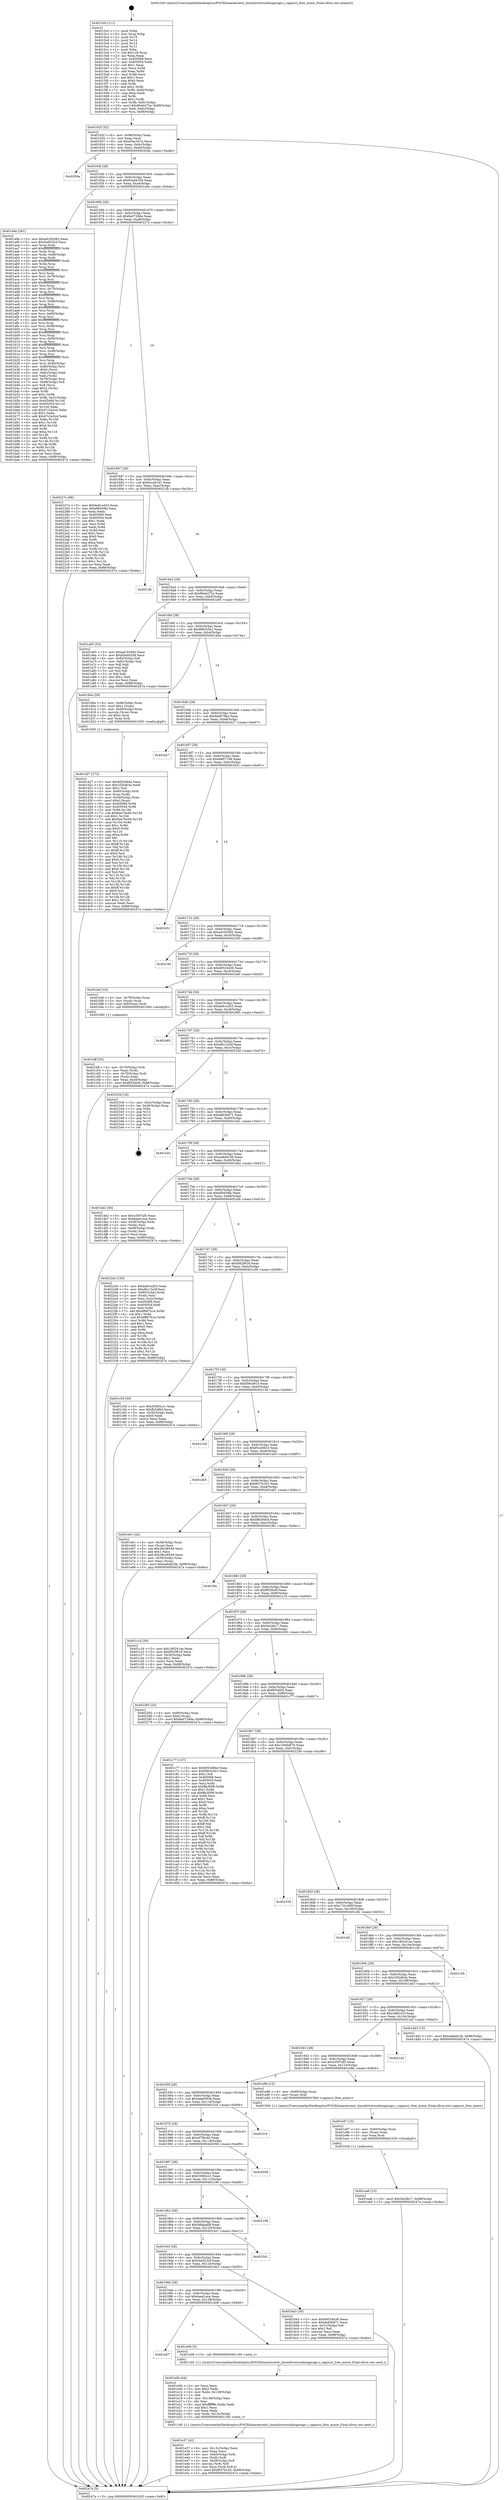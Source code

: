 digraph "0x4015c0" {
  label = "0x4015c0 (/mnt/c/Users/mathe/Desktop/tcc/POCII/binaries/extr_linuxdriversisdncapicapi.c_capincci_free_minor_Final-ollvm.out::main(0))"
  labelloc = "t"
  node[shape=record]

  Entry [label="",width=0.3,height=0.3,shape=circle,fillcolor=black,style=filled]
  "0x40162f" [label="{
     0x40162f [32]\l
     | [instrs]\l
     &nbsp;&nbsp;0x40162f \<+6\>: mov -0x88(%rbp),%eax\l
     &nbsp;&nbsp;0x401635 \<+2\>: mov %eax,%ecx\l
     &nbsp;&nbsp;0x401637 \<+6\>: sub $0x83ac547a,%ecx\l
     &nbsp;&nbsp;0x40163d \<+6\>: mov %eax,-0x9c(%rbp)\l
     &nbsp;&nbsp;0x401643 \<+6\>: mov %ecx,-0xa0(%rbp)\l
     &nbsp;&nbsp;0x401649 \<+6\>: je 000000000040204a \<main+0xa8a\>\l
  }"]
  "0x40204a" [label="{
     0x40204a\l
  }", style=dashed]
  "0x40164f" [label="{
     0x40164f [28]\l
     | [instrs]\l
     &nbsp;&nbsp;0x40164f \<+5\>: jmp 0000000000401654 \<main+0x94\>\l
     &nbsp;&nbsp;0x401654 \<+6\>: mov -0x9c(%rbp),%eax\l
     &nbsp;&nbsp;0x40165a \<+5\>: sub $0x83ad4358,%eax\l
     &nbsp;&nbsp;0x40165f \<+6\>: mov %eax,-0xa4(%rbp)\l
     &nbsp;&nbsp;0x401665 \<+6\>: je 0000000000401a9a \<main+0x4da\>\l
  }"]
  Exit [label="",width=0.3,height=0.3,shape=circle,fillcolor=black,style=filled,peripheries=2]
  "0x401a9a" [label="{
     0x401a9a [281]\l
     | [instrs]\l
     &nbsp;&nbsp;0x401a9a \<+5\>: mov $0xad192092,%eax\l
     &nbsp;&nbsp;0x401a9f \<+5\>: mov $0x5ed523cf,%ecx\l
     &nbsp;&nbsp;0x401aa4 \<+3\>: mov %rsp,%rdx\l
     &nbsp;&nbsp;0x401aa7 \<+4\>: add $0xfffffffffffffff0,%rdx\l
     &nbsp;&nbsp;0x401aab \<+3\>: mov %rdx,%rsp\l
     &nbsp;&nbsp;0x401aae \<+4\>: mov %rdx,-0x80(%rbp)\l
     &nbsp;&nbsp;0x401ab2 \<+3\>: mov %rsp,%rdx\l
     &nbsp;&nbsp;0x401ab5 \<+4\>: add $0xfffffffffffffff0,%rdx\l
     &nbsp;&nbsp;0x401ab9 \<+3\>: mov %rdx,%rsp\l
     &nbsp;&nbsp;0x401abc \<+3\>: mov %rsp,%rsi\l
     &nbsp;&nbsp;0x401abf \<+4\>: add $0xfffffffffffffff0,%rsi\l
     &nbsp;&nbsp;0x401ac3 \<+3\>: mov %rsi,%rsp\l
     &nbsp;&nbsp;0x401ac6 \<+4\>: mov %rsi,-0x78(%rbp)\l
     &nbsp;&nbsp;0x401aca \<+3\>: mov %rsp,%rsi\l
     &nbsp;&nbsp;0x401acd \<+4\>: add $0xfffffffffffffff0,%rsi\l
     &nbsp;&nbsp;0x401ad1 \<+3\>: mov %rsi,%rsp\l
     &nbsp;&nbsp;0x401ad4 \<+4\>: mov %rsi,-0x70(%rbp)\l
     &nbsp;&nbsp;0x401ad8 \<+3\>: mov %rsp,%rsi\l
     &nbsp;&nbsp;0x401adb \<+4\>: add $0xfffffffffffffff0,%rsi\l
     &nbsp;&nbsp;0x401adf \<+3\>: mov %rsi,%rsp\l
     &nbsp;&nbsp;0x401ae2 \<+4\>: mov %rsi,-0x68(%rbp)\l
     &nbsp;&nbsp;0x401ae6 \<+3\>: mov %rsp,%rsi\l
     &nbsp;&nbsp;0x401ae9 \<+4\>: add $0xfffffffffffffff0,%rsi\l
     &nbsp;&nbsp;0x401aed \<+3\>: mov %rsi,%rsp\l
     &nbsp;&nbsp;0x401af0 \<+4\>: mov %rsi,-0x60(%rbp)\l
     &nbsp;&nbsp;0x401af4 \<+3\>: mov %rsp,%rsi\l
     &nbsp;&nbsp;0x401af7 \<+4\>: add $0xfffffffffffffff0,%rsi\l
     &nbsp;&nbsp;0x401afb \<+3\>: mov %rsi,%rsp\l
     &nbsp;&nbsp;0x401afe \<+4\>: mov %rsi,-0x58(%rbp)\l
     &nbsp;&nbsp;0x401b02 \<+3\>: mov %rsp,%rsi\l
     &nbsp;&nbsp;0x401b05 \<+4\>: add $0xfffffffffffffff0,%rsi\l
     &nbsp;&nbsp;0x401b09 \<+3\>: mov %rsi,%rsp\l
     &nbsp;&nbsp;0x401b0c \<+4\>: mov %rsi,-0x50(%rbp)\l
     &nbsp;&nbsp;0x401b10 \<+3\>: mov %rsp,%rsi\l
     &nbsp;&nbsp;0x401b13 \<+4\>: add $0xfffffffffffffff0,%rsi\l
     &nbsp;&nbsp;0x401b17 \<+3\>: mov %rsi,%rsp\l
     &nbsp;&nbsp;0x401b1a \<+4\>: mov %rsi,-0x48(%rbp)\l
     &nbsp;&nbsp;0x401b1e \<+3\>: mov %rsp,%rsi\l
     &nbsp;&nbsp;0x401b21 \<+4\>: add $0xfffffffffffffff0,%rsi\l
     &nbsp;&nbsp;0x401b25 \<+3\>: mov %rsi,%rsp\l
     &nbsp;&nbsp;0x401b28 \<+4\>: mov %rsi,-0x40(%rbp)\l
     &nbsp;&nbsp;0x401b2c \<+4\>: mov -0x80(%rbp),%rsi\l
     &nbsp;&nbsp;0x401b30 \<+6\>: movl $0x0,(%rsi)\l
     &nbsp;&nbsp;0x401b36 \<+6\>: mov -0x8c(%rbp),%edi\l
     &nbsp;&nbsp;0x401b3c \<+2\>: mov %edi,(%rdx)\l
     &nbsp;&nbsp;0x401b3e \<+4\>: mov -0x78(%rbp),%rsi\l
     &nbsp;&nbsp;0x401b42 \<+7\>: mov -0x98(%rbp),%r8\l
     &nbsp;&nbsp;0x401b49 \<+3\>: mov %r8,(%rsi)\l
     &nbsp;&nbsp;0x401b4c \<+3\>: cmpl $0x2,(%rdx)\l
     &nbsp;&nbsp;0x401b4f \<+4\>: setne %r9b\l
     &nbsp;&nbsp;0x401b53 \<+4\>: and $0x1,%r9b\l
     &nbsp;&nbsp;0x401b57 \<+4\>: mov %r9b,-0x31(%rbp)\l
     &nbsp;&nbsp;0x401b5b \<+8\>: mov 0x405068,%r10d\l
     &nbsp;&nbsp;0x401b63 \<+8\>: mov 0x405054,%r11d\l
     &nbsp;&nbsp;0x401b6b \<+3\>: mov %r10d,%ebx\l
     &nbsp;&nbsp;0x401b6e \<+6\>: sub $0x47c2a5cd,%ebx\l
     &nbsp;&nbsp;0x401b74 \<+3\>: sub $0x1,%ebx\l
     &nbsp;&nbsp;0x401b77 \<+6\>: add $0x47c2a5cd,%ebx\l
     &nbsp;&nbsp;0x401b7d \<+4\>: imul %ebx,%r10d\l
     &nbsp;&nbsp;0x401b81 \<+4\>: and $0x1,%r10d\l
     &nbsp;&nbsp;0x401b85 \<+4\>: cmp $0x0,%r10d\l
     &nbsp;&nbsp;0x401b89 \<+4\>: sete %r9b\l
     &nbsp;&nbsp;0x401b8d \<+4\>: cmp $0xa,%r11d\l
     &nbsp;&nbsp;0x401b91 \<+4\>: setl %r14b\l
     &nbsp;&nbsp;0x401b95 \<+3\>: mov %r9b,%r15b\l
     &nbsp;&nbsp;0x401b98 \<+3\>: and %r14b,%r15b\l
     &nbsp;&nbsp;0x401b9b \<+3\>: xor %r14b,%r9b\l
     &nbsp;&nbsp;0x401b9e \<+3\>: or %r9b,%r15b\l
     &nbsp;&nbsp;0x401ba1 \<+4\>: test $0x1,%r15b\l
     &nbsp;&nbsp;0x401ba5 \<+3\>: cmovne %ecx,%eax\l
     &nbsp;&nbsp;0x401ba8 \<+6\>: mov %eax,-0x88(%rbp)\l
     &nbsp;&nbsp;0x401bae \<+5\>: jmp 000000000040247a \<main+0xeba\>\l
  }"]
  "0x40166b" [label="{
     0x40166b [28]\l
     | [instrs]\l
     &nbsp;&nbsp;0x40166b \<+5\>: jmp 0000000000401670 \<main+0xb0\>\l
     &nbsp;&nbsp;0x401670 \<+6\>: mov -0x9c(%rbp),%eax\l
     &nbsp;&nbsp;0x401676 \<+5\>: sub $0x8a0728de,%eax\l
     &nbsp;&nbsp;0x40167b \<+6\>: mov %eax,-0xa8(%rbp)\l
     &nbsp;&nbsp;0x401681 \<+6\>: je 000000000040227e \<main+0xcbe\>\l
  }"]
  "0x401ea6" [label="{
     0x401ea6 [15]\l
     | [instrs]\l
     &nbsp;&nbsp;0x401ea6 \<+10\>: movl $0x3e2db17,-0x88(%rbp)\l
     &nbsp;&nbsp;0x401eb0 \<+5\>: jmp 000000000040247a \<main+0xeba\>\l
  }"]
  "0x40227e" [label="{
     0x40227e [86]\l
     | [instrs]\l
     &nbsp;&nbsp;0x40227e \<+5\>: mov $0xbe81ed33,%eax\l
     &nbsp;&nbsp;0x402283 \<+5\>: mov $0xef9459fa,%ecx\l
     &nbsp;&nbsp;0x402288 \<+2\>: xor %edx,%edx\l
     &nbsp;&nbsp;0x40228a \<+7\>: mov 0x405068,%esi\l
     &nbsp;&nbsp;0x402291 \<+7\>: mov 0x405054,%edi\l
     &nbsp;&nbsp;0x402298 \<+3\>: sub $0x1,%edx\l
     &nbsp;&nbsp;0x40229b \<+3\>: mov %esi,%r8d\l
     &nbsp;&nbsp;0x40229e \<+3\>: add %edx,%r8d\l
     &nbsp;&nbsp;0x4022a1 \<+4\>: imul %r8d,%esi\l
     &nbsp;&nbsp;0x4022a5 \<+3\>: and $0x1,%esi\l
     &nbsp;&nbsp;0x4022a8 \<+3\>: cmp $0x0,%esi\l
     &nbsp;&nbsp;0x4022ab \<+4\>: sete %r9b\l
     &nbsp;&nbsp;0x4022af \<+3\>: cmp $0xa,%edi\l
     &nbsp;&nbsp;0x4022b2 \<+4\>: setl %r10b\l
     &nbsp;&nbsp;0x4022b6 \<+3\>: mov %r9b,%r11b\l
     &nbsp;&nbsp;0x4022b9 \<+3\>: and %r10b,%r11b\l
     &nbsp;&nbsp;0x4022bc \<+3\>: xor %r10b,%r9b\l
     &nbsp;&nbsp;0x4022bf \<+3\>: or %r9b,%r11b\l
     &nbsp;&nbsp;0x4022c2 \<+4\>: test $0x1,%r11b\l
     &nbsp;&nbsp;0x4022c6 \<+3\>: cmovne %ecx,%eax\l
     &nbsp;&nbsp;0x4022c9 \<+6\>: mov %eax,-0x88(%rbp)\l
     &nbsp;&nbsp;0x4022cf \<+5\>: jmp 000000000040247a \<main+0xeba\>\l
  }"]
  "0x401687" [label="{
     0x401687 [28]\l
     | [instrs]\l
     &nbsp;&nbsp;0x401687 \<+5\>: jmp 000000000040168c \<main+0xcc\>\l
     &nbsp;&nbsp;0x40168c \<+6\>: mov -0x9c(%rbp),%eax\l
     &nbsp;&nbsp;0x401692 \<+5\>: sub $0x8cca01d1,%eax\l
     &nbsp;&nbsp;0x401697 \<+6\>: mov %eax,-0xac(%rbp)\l
     &nbsp;&nbsp;0x40169d \<+6\>: je 00000000004021fb \<main+0xc3b\>\l
  }"]
  "0x401e97" [label="{
     0x401e97 [15]\l
     | [instrs]\l
     &nbsp;&nbsp;0x401e97 \<+4\>: mov -0x60(%rbp),%rax\l
     &nbsp;&nbsp;0x401e9b \<+3\>: mov (%rax),%rax\l
     &nbsp;&nbsp;0x401e9e \<+3\>: mov %rax,%rdi\l
     &nbsp;&nbsp;0x401ea1 \<+5\>: call 0000000000401030 \<free@plt\>\l
     | [calls]\l
     &nbsp;&nbsp;0x401030 \{1\} (unknown)\l
  }"]
  "0x4021fb" [label="{
     0x4021fb\l
  }", style=dashed]
  "0x4016a3" [label="{
     0x4016a3 [28]\l
     | [instrs]\l
     &nbsp;&nbsp;0x4016a3 \<+5\>: jmp 00000000004016a8 \<main+0xe8\>\l
     &nbsp;&nbsp;0x4016a8 \<+6\>: mov -0x9c(%rbp),%eax\l
     &nbsp;&nbsp;0x4016ae \<+5\>: sub $0x96eb472e,%eax\l
     &nbsp;&nbsp;0x4016b3 \<+6\>: mov %eax,-0xb0(%rbp)\l
     &nbsp;&nbsp;0x4016b9 \<+6\>: je 0000000000401a65 \<main+0x4a5\>\l
  }"]
  "0x401e37" [label="{
     0x401e37 [42]\l
     | [instrs]\l
     &nbsp;&nbsp;0x401e37 \<+6\>: mov -0x13c(%rbp),%ecx\l
     &nbsp;&nbsp;0x401e3d \<+3\>: imul %eax,%ecx\l
     &nbsp;&nbsp;0x401e40 \<+4\>: mov -0x60(%rbp),%rdi\l
     &nbsp;&nbsp;0x401e44 \<+3\>: mov (%rdi),%rdi\l
     &nbsp;&nbsp;0x401e47 \<+4\>: mov -0x58(%rbp),%r8\l
     &nbsp;&nbsp;0x401e4b \<+3\>: movslq (%r8),%r8\l
     &nbsp;&nbsp;0x401e4e \<+4\>: mov %ecx,(%rdi,%r8,4)\l
     &nbsp;&nbsp;0x401e52 \<+10\>: movl $0xf637b1b5,-0x88(%rbp)\l
     &nbsp;&nbsp;0x401e5c \<+5\>: jmp 000000000040247a \<main+0xeba\>\l
  }"]
  "0x401a65" [label="{
     0x401a65 [53]\l
     | [instrs]\l
     &nbsp;&nbsp;0x401a65 \<+5\>: mov $0xad192092,%eax\l
     &nbsp;&nbsp;0x401a6a \<+5\>: mov $0x83ad4358,%ecx\l
     &nbsp;&nbsp;0x401a6f \<+6\>: mov -0x82(%rbp),%dl\l
     &nbsp;&nbsp;0x401a75 \<+7\>: mov -0x81(%rbp),%sil\l
     &nbsp;&nbsp;0x401a7c \<+3\>: mov %dl,%dil\l
     &nbsp;&nbsp;0x401a7f \<+3\>: and %sil,%dil\l
     &nbsp;&nbsp;0x401a82 \<+3\>: xor %sil,%dl\l
     &nbsp;&nbsp;0x401a85 \<+3\>: or %dl,%dil\l
     &nbsp;&nbsp;0x401a88 \<+4\>: test $0x1,%dil\l
     &nbsp;&nbsp;0x401a8c \<+3\>: cmovne %ecx,%eax\l
     &nbsp;&nbsp;0x401a8f \<+6\>: mov %eax,-0x88(%rbp)\l
     &nbsp;&nbsp;0x401a95 \<+5\>: jmp 000000000040247a \<main+0xeba\>\l
  }"]
  "0x4016bf" [label="{
     0x4016bf [28]\l
     | [instrs]\l
     &nbsp;&nbsp;0x4016bf \<+5\>: jmp 00000000004016c4 \<main+0x104\>\l
     &nbsp;&nbsp;0x4016c4 \<+6\>: mov -0x9c(%rbp),%eax\l
     &nbsp;&nbsp;0x4016ca \<+5\>: sub $0x99b3c5e1,%eax\l
     &nbsp;&nbsp;0x4016cf \<+6\>: mov %eax,-0xb4(%rbp)\l
     &nbsp;&nbsp;0x4016d5 \<+6\>: je 0000000000401d0a \<main+0x74a\>\l
  }"]
  "0x40247a" [label="{
     0x40247a [5]\l
     | [instrs]\l
     &nbsp;&nbsp;0x40247a \<+5\>: jmp 000000000040162f \<main+0x6f\>\l
  }"]
  "0x4015c0" [label="{
     0x4015c0 [111]\l
     | [instrs]\l
     &nbsp;&nbsp;0x4015c0 \<+1\>: push %rbp\l
     &nbsp;&nbsp;0x4015c1 \<+3\>: mov %rsp,%rbp\l
     &nbsp;&nbsp;0x4015c4 \<+2\>: push %r15\l
     &nbsp;&nbsp;0x4015c6 \<+2\>: push %r14\l
     &nbsp;&nbsp;0x4015c8 \<+2\>: push %r13\l
     &nbsp;&nbsp;0x4015ca \<+2\>: push %r12\l
     &nbsp;&nbsp;0x4015cc \<+1\>: push %rbx\l
     &nbsp;&nbsp;0x4015cd \<+7\>: sub $0x128,%rsp\l
     &nbsp;&nbsp;0x4015d4 \<+2\>: xor %eax,%eax\l
     &nbsp;&nbsp;0x4015d6 \<+7\>: mov 0x405068,%ecx\l
     &nbsp;&nbsp;0x4015dd \<+7\>: mov 0x405054,%edx\l
     &nbsp;&nbsp;0x4015e4 \<+3\>: sub $0x1,%eax\l
     &nbsp;&nbsp;0x4015e7 \<+3\>: mov %ecx,%r8d\l
     &nbsp;&nbsp;0x4015ea \<+3\>: add %eax,%r8d\l
     &nbsp;&nbsp;0x4015ed \<+4\>: imul %r8d,%ecx\l
     &nbsp;&nbsp;0x4015f1 \<+3\>: and $0x1,%ecx\l
     &nbsp;&nbsp;0x4015f4 \<+3\>: cmp $0x0,%ecx\l
     &nbsp;&nbsp;0x4015f7 \<+4\>: sete %r9b\l
     &nbsp;&nbsp;0x4015fb \<+4\>: and $0x1,%r9b\l
     &nbsp;&nbsp;0x4015ff \<+7\>: mov %r9b,-0x82(%rbp)\l
     &nbsp;&nbsp;0x401606 \<+3\>: cmp $0xa,%edx\l
     &nbsp;&nbsp;0x401609 \<+4\>: setl %r9b\l
     &nbsp;&nbsp;0x40160d \<+4\>: and $0x1,%r9b\l
     &nbsp;&nbsp;0x401611 \<+7\>: mov %r9b,-0x81(%rbp)\l
     &nbsp;&nbsp;0x401618 \<+10\>: movl $0x96eb472e,-0x88(%rbp)\l
     &nbsp;&nbsp;0x401622 \<+6\>: mov %edi,-0x8c(%rbp)\l
     &nbsp;&nbsp;0x401628 \<+7\>: mov %rsi,-0x98(%rbp)\l
  }"]
  "0x401e0b" [label="{
     0x401e0b [44]\l
     | [instrs]\l
     &nbsp;&nbsp;0x401e0b \<+2\>: xor %ecx,%ecx\l
     &nbsp;&nbsp;0x401e0d \<+5\>: mov $0x2,%edx\l
     &nbsp;&nbsp;0x401e12 \<+6\>: mov %edx,-0x138(%rbp)\l
     &nbsp;&nbsp;0x401e18 \<+1\>: cltd\l
     &nbsp;&nbsp;0x401e19 \<+6\>: mov -0x138(%rbp),%esi\l
     &nbsp;&nbsp;0x401e1f \<+2\>: idiv %esi\l
     &nbsp;&nbsp;0x401e21 \<+6\>: imul $0xfffffffe,%edx,%edx\l
     &nbsp;&nbsp;0x401e27 \<+3\>: sub $0x1,%ecx\l
     &nbsp;&nbsp;0x401e2a \<+2\>: sub %ecx,%edx\l
     &nbsp;&nbsp;0x401e2c \<+6\>: mov %edx,-0x13c(%rbp)\l
     &nbsp;&nbsp;0x401e32 \<+5\>: call 0000000000401160 \<next_i\>\l
     | [calls]\l
     &nbsp;&nbsp;0x401160 \{1\} (/mnt/c/Users/mathe/Desktop/tcc/POCII/binaries/extr_linuxdriversisdncapicapi.c_capincci_free_minor_Final-ollvm.out::next_i)\l
  }"]
  "0x401a07" [label="{
     0x401a07\l
  }", style=dashed]
  "0x401d0a" [label="{
     0x401d0a [29]\l
     | [instrs]\l
     &nbsp;&nbsp;0x401d0a \<+4\>: mov -0x68(%rbp),%rax\l
     &nbsp;&nbsp;0x401d0e \<+6\>: movl $0x1,(%rax)\l
     &nbsp;&nbsp;0x401d14 \<+4\>: mov -0x68(%rbp),%rax\l
     &nbsp;&nbsp;0x401d18 \<+3\>: movslq (%rax),%rax\l
     &nbsp;&nbsp;0x401d1b \<+4\>: shl $0x2,%rax\l
     &nbsp;&nbsp;0x401d1f \<+3\>: mov %rax,%rdi\l
     &nbsp;&nbsp;0x401d22 \<+5\>: call 0000000000401050 \<malloc@plt\>\l
     | [calls]\l
     &nbsp;&nbsp;0x401050 \{1\} (unknown)\l
  }"]
  "0x4016db" [label="{
     0x4016db [28]\l
     | [instrs]\l
     &nbsp;&nbsp;0x4016db \<+5\>: jmp 00000000004016e0 \<main+0x120\>\l
     &nbsp;&nbsp;0x4016e0 \<+6\>: mov -0x9c(%rbp),%eax\l
     &nbsp;&nbsp;0x4016e6 \<+5\>: sub $0x9a8076bc,%eax\l
     &nbsp;&nbsp;0x4016eb \<+6\>: mov %eax,-0xb8(%rbp)\l
     &nbsp;&nbsp;0x4016f1 \<+6\>: je 0000000000402427 \<main+0xe67\>\l
  }"]
  "0x401e06" [label="{
     0x401e06 [5]\l
     | [instrs]\l
     &nbsp;&nbsp;0x401e06 \<+5\>: call 0000000000401160 \<next_i\>\l
     | [calls]\l
     &nbsp;&nbsp;0x401160 \{1\} (/mnt/c/Users/mathe/Desktop/tcc/POCII/binaries/extr_linuxdriversisdncapicapi.c_capincci_free_minor_Final-ollvm.out::next_i)\l
  }"]
  "0x402427" [label="{
     0x402427\l
  }", style=dashed]
  "0x4016f7" [label="{
     0x4016f7 [28]\l
     | [instrs]\l
     &nbsp;&nbsp;0x4016f7 \<+5\>: jmp 00000000004016fc \<main+0x13c\>\l
     &nbsp;&nbsp;0x4016fc \<+6\>: mov -0x9c(%rbp),%eax\l
     &nbsp;&nbsp;0x401702 \<+5\>: sub $0x9af071b8,%eax\l
     &nbsp;&nbsp;0x401707 \<+6\>: mov %eax,-0xbc(%rbp)\l
     &nbsp;&nbsp;0x40170d \<+6\>: je 0000000000402451 \<main+0xe91\>\l
  }"]
  "0x401d27" [label="{
     0x401d27 [172]\l
     | [instrs]\l
     &nbsp;&nbsp;0x401d27 \<+5\>: mov $0x6f33d84d,%ecx\l
     &nbsp;&nbsp;0x401d2c \<+5\>: mov $0x1f2b4b3a,%edx\l
     &nbsp;&nbsp;0x401d31 \<+3\>: mov $0x1,%sil\l
     &nbsp;&nbsp;0x401d34 \<+4\>: mov -0x60(%rbp),%rdi\l
     &nbsp;&nbsp;0x401d38 \<+3\>: mov %rax,(%rdi)\l
     &nbsp;&nbsp;0x401d3b \<+4\>: mov -0x58(%rbp),%rax\l
     &nbsp;&nbsp;0x401d3f \<+6\>: movl $0x0,(%rax)\l
     &nbsp;&nbsp;0x401d45 \<+8\>: mov 0x405068,%r8d\l
     &nbsp;&nbsp;0x401d4d \<+8\>: mov 0x405054,%r9d\l
     &nbsp;&nbsp;0x401d55 \<+3\>: mov %r8d,%r10d\l
     &nbsp;&nbsp;0x401d58 \<+7\>: sub $0x6ee7be49,%r10d\l
     &nbsp;&nbsp;0x401d5f \<+4\>: sub $0x1,%r10d\l
     &nbsp;&nbsp;0x401d63 \<+7\>: add $0x6ee7be49,%r10d\l
     &nbsp;&nbsp;0x401d6a \<+4\>: imul %r10d,%r8d\l
     &nbsp;&nbsp;0x401d6e \<+4\>: and $0x1,%r8d\l
     &nbsp;&nbsp;0x401d72 \<+4\>: cmp $0x0,%r8d\l
     &nbsp;&nbsp;0x401d76 \<+4\>: sete %r11b\l
     &nbsp;&nbsp;0x401d7a \<+4\>: cmp $0xa,%r9d\l
     &nbsp;&nbsp;0x401d7e \<+3\>: setl %bl\l
     &nbsp;&nbsp;0x401d81 \<+3\>: mov %r11b,%r14b\l
     &nbsp;&nbsp;0x401d84 \<+4\>: xor $0xff,%r14b\l
     &nbsp;&nbsp;0x401d88 \<+3\>: mov %bl,%r15b\l
     &nbsp;&nbsp;0x401d8b \<+4\>: xor $0xff,%r15b\l
     &nbsp;&nbsp;0x401d8f \<+4\>: xor $0x0,%sil\l
     &nbsp;&nbsp;0x401d93 \<+3\>: mov %r14b,%r12b\l
     &nbsp;&nbsp;0x401d96 \<+4\>: and $0x0,%r12b\l
     &nbsp;&nbsp;0x401d9a \<+3\>: and %sil,%r11b\l
     &nbsp;&nbsp;0x401d9d \<+3\>: mov %r15b,%r13b\l
     &nbsp;&nbsp;0x401da0 \<+4\>: and $0x0,%r13b\l
     &nbsp;&nbsp;0x401da4 \<+3\>: and %sil,%bl\l
     &nbsp;&nbsp;0x401da7 \<+3\>: or %r11b,%r12b\l
     &nbsp;&nbsp;0x401daa \<+3\>: or %bl,%r13b\l
     &nbsp;&nbsp;0x401dad \<+3\>: xor %r13b,%r12b\l
     &nbsp;&nbsp;0x401db0 \<+3\>: or %r15b,%r14b\l
     &nbsp;&nbsp;0x401db3 \<+4\>: xor $0xff,%r14b\l
     &nbsp;&nbsp;0x401db7 \<+4\>: or $0x0,%sil\l
     &nbsp;&nbsp;0x401dbb \<+3\>: and %sil,%r14b\l
     &nbsp;&nbsp;0x401dbe \<+3\>: or %r14b,%r12b\l
     &nbsp;&nbsp;0x401dc1 \<+4\>: test $0x1,%r12b\l
     &nbsp;&nbsp;0x401dc5 \<+3\>: cmovne %edx,%ecx\l
     &nbsp;&nbsp;0x401dc8 \<+6\>: mov %ecx,-0x88(%rbp)\l
     &nbsp;&nbsp;0x401dce \<+5\>: jmp 000000000040247a \<main+0xeba\>\l
  }"]
  "0x402451" [label="{
     0x402451\l
  }", style=dashed]
  "0x401713" [label="{
     0x401713 [28]\l
     | [instrs]\l
     &nbsp;&nbsp;0x401713 \<+5\>: jmp 0000000000401718 \<main+0x158\>\l
     &nbsp;&nbsp;0x401718 \<+6\>: mov -0x9c(%rbp),%eax\l
     &nbsp;&nbsp;0x40171e \<+5\>: sub $0xad192092,%eax\l
     &nbsp;&nbsp;0x401723 \<+6\>: mov %eax,-0xc0(%rbp)\l
     &nbsp;&nbsp;0x401729 \<+6\>: je 000000000040234f \<main+0xd8f\>\l
  }"]
  "0x401bff" [label="{
     0x401bff [30]\l
     | [instrs]\l
     &nbsp;&nbsp;0x401bff \<+4\>: mov -0x70(%rbp),%rdi\l
     &nbsp;&nbsp;0x401c03 \<+2\>: mov %eax,(%rdi)\l
     &nbsp;&nbsp;0x401c05 \<+4\>: mov -0x70(%rbp),%rdi\l
     &nbsp;&nbsp;0x401c09 \<+2\>: mov (%rdi),%eax\l
     &nbsp;&nbsp;0x401c0b \<+3\>: mov %eax,-0x30(%rbp)\l
     &nbsp;&nbsp;0x401c0e \<+10\>: movl $0xff326e5f,-0x88(%rbp)\l
     &nbsp;&nbsp;0x401c18 \<+5\>: jmp 000000000040247a \<main+0xeba\>\l
  }"]
  "0x40234f" [label="{
     0x40234f\l
  }", style=dashed]
  "0x40172f" [label="{
     0x40172f [28]\l
     | [instrs]\l
     &nbsp;&nbsp;0x40172f \<+5\>: jmp 0000000000401734 \<main+0x174\>\l
     &nbsp;&nbsp;0x401734 \<+6\>: mov -0x9c(%rbp),%eax\l
     &nbsp;&nbsp;0x40173a \<+5\>: sub $0xb9534436,%eax\l
     &nbsp;&nbsp;0x40173f \<+6\>: mov %eax,-0xc4(%rbp)\l
     &nbsp;&nbsp;0x401745 \<+6\>: je 0000000000401bef \<main+0x62f\>\l
  }"]
  "0x4019eb" [label="{
     0x4019eb [28]\l
     | [instrs]\l
     &nbsp;&nbsp;0x4019eb \<+5\>: jmp 00000000004019f0 \<main+0x430\>\l
     &nbsp;&nbsp;0x4019f0 \<+6\>: mov -0x9c(%rbp),%eax\l
     &nbsp;&nbsp;0x4019f6 \<+5\>: sub $0x6aed1ace,%eax\l
     &nbsp;&nbsp;0x4019fb \<+6\>: mov %eax,-0x128(%rbp)\l
     &nbsp;&nbsp;0x401a01 \<+6\>: je 0000000000401e06 \<main+0x846\>\l
  }"]
  "0x401bef" [label="{
     0x401bef [16]\l
     | [instrs]\l
     &nbsp;&nbsp;0x401bef \<+4\>: mov -0x78(%rbp),%rax\l
     &nbsp;&nbsp;0x401bf3 \<+3\>: mov (%rax),%rax\l
     &nbsp;&nbsp;0x401bf6 \<+4\>: mov 0x8(%rax),%rdi\l
     &nbsp;&nbsp;0x401bfa \<+5\>: call 0000000000401060 \<atoi@plt\>\l
     | [calls]\l
     &nbsp;&nbsp;0x401060 \{1\} (unknown)\l
  }"]
  "0x40174b" [label="{
     0x40174b [28]\l
     | [instrs]\l
     &nbsp;&nbsp;0x40174b \<+5\>: jmp 0000000000401750 \<main+0x190\>\l
     &nbsp;&nbsp;0x401750 \<+6\>: mov -0x9c(%rbp),%eax\l
     &nbsp;&nbsp;0x401756 \<+5\>: sub $0xbe81ed33,%eax\l
     &nbsp;&nbsp;0x40175b \<+6\>: mov %eax,-0xc8(%rbp)\l
     &nbsp;&nbsp;0x401761 \<+6\>: je 0000000000402465 \<main+0xea5\>\l
  }"]
  "0x401bb3" [label="{
     0x401bb3 [30]\l
     | [instrs]\l
     &nbsp;&nbsp;0x401bb3 \<+5\>: mov $0xb9534436,%eax\l
     &nbsp;&nbsp;0x401bb8 \<+5\>: mov $0xde83b871,%ecx\l
     &nbsp;&nbsp;0x401bbd \<+3\>: mov -0x31(%rbp),%dl\l
     &nbsp;&nbsp;0x401bc0 \<+3\>: test $0x1,%dl\l
     &nbsp;&nbsp;0x401bc3 \<+3\>: cmovne %ecx,%eax\l
     &nbsp;&nbsp;0x401bc6 \<+6\>: mov %eax,-0x88(%rbp)\l
     &nbsp;&nbsp;0x401bcc \<+5\>: jmp 000000000040247a \<main+0xeba\>\l
  }"]
  "0x402465" [label="{
     0x402465\l
  }", style=dashed]
  "0x401767" [label="{
     0x401767 [28]\l
     | [instrs]\l
     &nbsp;&nbsp;0x401767 \<+5\>: jmp 000000000040176c \<main+0x1ac\>\l
     &nbsp;&nbsp;0x40176c \<+6\>: mov -0x9c(%rbp),%eax\l
     &nbsp;&nbsp;0x401772 \<+5\>: sub $0xd6c12a3f,%eax\l
     &nbsp;&nbsp;0x401777 \<+6\>: mov %eax,-0xcc(%rbp)\l
     &nbsp;&nbsp;0x40177d \<+6\>: je 000000000040233d \<main+0xd7d\>\l
  }"]
  "0x4019cf" [label="{
     0x4019cf [28]\l
     | [instrs]\l
     &nbsp;&nbsp;0x4019cf \<+5\>: jmp 00000000004019d4 \<main+0x414\>\l
     &nbsp;&nbsp;0x4019d4 \<+6\>: mov -0x9c(%rbp),%eax\l
     &nbsp;&nbsp;0x4019da \<+5\>: sub $0x5ed523cf,%eax\l
     &nbsp;&nbsp;0x4019df \<+6\>: mov %eax,-0x124(%rbp)\l
     &nbsp;&nbsp;0x4019e5 \<+6\>: je 0000000000401bb3 \<main+0x5f3\>\l
  }"]
  "0x40233d" [label="{
     0x40233d [18]\l
     | [instrs]\l
     &nbsp;&nbsp;0x40233d \<+3\>: mov -0x2c(%rbp),%eax\l
     &nbsp;&nbsp;0x402340 \<+4\>: lea -0x28(%rbp),%rsp\l
     &nbsp;&nbsp;0x402344 \<+1\>: pop %rbx\l
     &nbsp;&nbsp;0x402345 \<+2\>: pop %r12\l
     &nbsp;&nbsp;0x402347 \<+2\>: pop %r13\l
     &nbsp;&nbsp;0x402349 \<+2\>: pop %r14\l
     &nbsp;&nbsp;0x40234b \<+2\>: pop %r15\l
     &nbsp;&nbsp;0x40234d \<+1\>: pop %rbp\l
     &nbsp;&nbsp;0x40234e \<+1\>: ret\l
  }"]
  "0x401783" [label="{
     0x401783 [28]\l
     | [instrs]\l
     &nbsp;&nbsp;0x401783 \<+5\>: jmp 0000000000401788 \<main+0x1c8\>\l
     &nbsp;&nbsp;0x401788 \<+6\>: mov -0x9c(%rbp),%eax\l
     &nbsp;&nbsp;0x40178e \<+5\>: sub $0xde83b871,%eax\l
     &nbsp;&nbsp;0x401793 \<+6\>: mov %eax,-0xd0(%rbp)\l
     &nbsp;&nbsp;0x401799 \<+6\>: je 0000000000401bd1 \<main+0x611\>\l
  }"]
  "0x4023d1" [label="{
     0x4023d1\l
  }", style=dashed]
  "0x401bd1" [label="{
     0x401bd1\l
  }", style=dashed]
  "0x40179f" [label="{
     0x40179f [28]\l
     | [instrs]\l
     &nbsp;&nbsp;0x40179f \<+5\>: jmp 00000000004017a4 \<main+0x1e4\>\l
     &nbsp;&nbsp;0x4017a4 \<+6\>: mov -0x9c(%rbp),%eax\l
     &nbsp;&nbsp;0x4017aa \<+5\>: sub $0xea6dd23b,%eax\l
     &nbsp;&nbsp;0x4017af \<+6\>: mov %eax,-0xd4(%rbp)\l
     &nbsp;&nbsp;0x4017b5 \<+6\>: je 0000000000401de2 \<main+0x822\>\l
  }"]
  "0x4019b3" [label="{
     0x4019b3 [28]\l
     | [instrs]\l
     &nbsp;&nbsp;0x4019b3 \<+5\>: jmp 00000000004019b8 \<main+0x3f8\>\l
     &nbsp;&nbsp;0x4019b8 \<+6\>: mov -0x9c(%rbp),%eax\l
     &nbsp;&nbsp;0x4019be \<+5\>: sub $0x58daad0f,%eax\l
     &nbsp;&nbsp;0x4019c3 \<+6\>: mov %eax,-0x120(%rbp)\l
     &nbsp;&nbsp;0x4019c9 \<+6\>: je 00000000004023d1 \<main+0xe11\>\l
  }"]
  "0x401de2" [label="{
     0x401de2 [36]\l
     | [instrs]\l
     &nbsp;&nbsp;0x401de2 \<+5\>: mov $0x435f7af5,%eax\l
     &nbsp;&nbsp;0x401de7 \<+5\>: mov $0x6aed1ace,%ecx\l
     &nbsp;&nbsp;0x401dec \<+4\>: mov -0x58(%rbp),%rdx\l
     &nbsp;&nbsp;0x401df0 \<+2\>: mov (%rdx),%esi\l
     &nbsp;&nbsp;0x401df2 \<+4\>: mov -0x68(%rbp),%rdx\l
     &nbsp;&nbsp;0x401df6 \<+2\>: cmp (%rdx),%esi\l
     &nbsp;&nbsp;0x401df8 \<+3\>: cmovl %ecx,%eax\l
     &nbsp;&nbsp;0x401dfb \<+6\>: mov %eax,-0x88(%rbp)\l
     &nbsp;&nbsp;0x401e01 \<+5\>: jmp 000000000040247a \<main+0xeba\>\l
  }"]
  "0x4017bb" [label="{
     0x4017bb [28]\l
     | [instrs]\l
     &nbsp;&nbsp;0x4017bb \<+5\>: jmp 00000000004017c0 \<main+0x200\>\l
     &nbsp;&nbsp;0x4017c0 \<+6\>: mov -0x9c(%rbp),%eax\l
     &nbsp;&nbsp;0x4017c6 \<+5\>: sub $0xef9459fa,%eax\l
     &nbsp;&nbsp;0x4017cb \<+6\>: mov %eax,-0xd8(%rbp)\l
     &nbsp;&nbsp;0x4017d1 \<+6\>: je 00000000004022d4 \<main+0xd14\>\l
  }"]
  "0x402196" [label="{
     0x402196\l
  }", style=dashed]
  "0x4022d4" [label="{
     0x4022d4 [105]\l
     | [instrs]\l
     &nbsp;&nbsp;0x4022d4 \<+5\>: mov $0xbe81ed33,%eax\l
     &nbsp;&nbsp;0x4022d9 \<+5\>: mov $0xd6c12a3f,%ecx\l
     &nbsp;&nbsp;0x4022de \<+4\>: mov -0x80(%rbp),%rdx\l
     &nbsp;&nbsp;0x4022e2 \<+2\>: mov (%rdx),%esi\l
     &nbsp;&nbsp;0x4022e4 \<+3\>: mov %esi,-0x2c(%rbp)\l
     &nbsp;&nbsp;0x4022e7 \<+7\>: mov 0x405068,%esi\l
     &nbsp;&nbsp;0x4022ee \<+7\>: mov 0x405054,%edi\l
     &nbsp;&nbsp;0x4022f5 \<+3\>: mov %esi,%r8d\l
     &nbsp;&nbsp;0x4022f8 \<+7\>: add $0xdf867b1e,%r8d\l
     &nbsp;&nbsp;0x4022ff \<+4\>: sub $0x1,%r8d\l
     &nbsp;&nbsp;0x402303 \<+7\>: sub $0xdf867b1e,%r8d\l
     &nbsp;&nbsp;0x40230a \<+4\>: imul %r8d,%esi\l
     &nbsp;&nbsp;0x40230e \<+3\>: and $0x1,%esi\l
     &nbsp;&nbsp;0x402311 \<+3\>: cmp $0x0,%esi\l
     &nbsp;&nbsp;0x402314 \<+4\>: sete %r9b\l
     &nbsp;&nbsp;0x402318 \<+3\>: cmp $0xa,%edi\l
     &nbsp;&nbsp;0x40231b \<+4\>: setl %r10b\l
     &nbsp;&nbsp;0x40231f \<+3\>: mov %r9b,%r11b\l
     &nbsp;&nbsp;0x402322 \<+3\>: and %r10b,%r11b\l
     &nbsp;&nbsp;0x402325 \<+3\>: xor %r10b,%r9b\l
     &nbsp;&nbsp;0x402328 \<+3\>: or %r9b,%r11b\l
     &nbsp;&nbsp;0x40232b \<+4\>: test $0x1,%r11b\l
     &nbsp;&nbsp;0x40232f \<+3\>: cmovne %ecx,%eax\l
     &nbsp;&nbsp;0x402332 \<+6\>: mov %eax,-0x88(%rbp)\l
     &nbsp;&nbsp;0x402338 \<+5\>: jmp 000000000040247a \<main+0xeba\>\l
  }"]
  "0x4017d7" [label="{
     0x4017d7 [28]\l
     | [instrs]\l
     &nbsp;&nbsp;0x4017d7 \<+5\>: jmp 00000000004017dc \<main+0x21c\>\l
     &nbsp;&nbsp;0x4017dc \<+6\>: mov -0x9c(%rbp),%eax\l
     &nbsp;&nbsp;0x4017e2 \<+5\>: sub $0xf002f618,%eax\l
     &nbsp;&nbsp;0x4017e7 \<+6\>: mov %eax,-0xdc(%rbp)\l
     &nbsp;&nbsp;0x4017ed \<+6\>: je 0000000000401c59 \<main+0x699\>\l
  }"]
  "0x401997" [label="{
     0x401997 [28]\l
     | [instrs]\l
     &nbsp;&nbsp;0x401997 \<+5\>: jmp 000000000040199c \<main+0x3dc\>\l
     &nbsp;&nbsp;0x40199c \<+6\>: mov -0x9c(%rbp),%eax\l
     &nbsp;&nbsp;0x4019a2 \<+5\>: sub $0x55992cc1,%eax\l
     &nbsp;&nbsp;0x4019a7 \<+6\>: mov %eax,-0x11c(%rbp)\l
     &nbsp;&nbsp;0x4019ad \<+6\>: je 0000000000402196 \<main+0xbd6\>\l
  }"]
  "0x401c59" [label="{
     0x401c59 [30]\l
     | [instrs]\l
     &nbsp;&nbsp;0x401c59 \<+5\>: mov $0x55992cc1,%eax\l
     &nbsp;&nbsp;0x401c5e \<+5\>: mov $0xfb54f0d,%ecx\l
     &nbsp;&nbsp;0x401c63 \<+3\>: mov -0x30(%rbp),%edx\l
     &nbsp;&nbsp;0x401c66 \<+3\>: cmp $0x0,%edx\l
     &nbsp;&nbsp;0x401c69 \<+3\>: cmove %ecx,%eax\l
     &nbsp;&nbsp;0x401c6c \<+6\>: mov %eax,-0x88(%rbp)\l
     &nbsp;&nbsp;0x401c72 \<+5\>: jmp 000000000040247a \<main+0xeba\>\l
  }"]
  "0x4017f3" [label="{
     0x4017f3 [28]\l
     | [instrs]\l
     &nbsp;&nbsp;0x4017f3 \<+5\>: jmp 00000000004017f8 \<main+0x238\>\l
     &nbsp;&nbsp;0x4017f8 \<+6\>: mov -0x9c(%rbp),%eax\l
     &nbsp;&nbsp;0x4017fe \<+5\>: sub $0xf58cd914,%eax\l
     &nbsp;&nbsp;0x401803 \<+6\>: mov %eax,-0xe0(%rbp)\l
     &nbsp;&nbsp;0x401809 \<+6\>: je 000000000040215d \<main+0xb9d\>\l
  }"]
  "0x402059" [label="{
     0x402059\l
  }", style=dashed]
  "0x40215d" [label="{
     0x40215d\l
  }", style=dashed]
  "0x40180f" [label="{
     0x40180f [28]\l
     | [instrs]\l
     &nbsp;&nbsp;0x40180f \<+5\>: jmp 0000000000401814 \<main+0x254\>\l
     &nbsp;&nbsp;0x401814 \<+6\>: mov -0x9c(%rbp),%eax\l
     &nbsp;&nbsp;0x40181a \<+5\>: sub $0xf5c40823,%eax\l
     &nbsp;&nbsp;0x40181f \<+6\>: mov %eax,-0xe4(%rbp)\l
     &nbsp;&nbsp;0x401825 \<+6\>: je 0000000000401eb5 \<main+0x8f5\>\l
  }"]
  "0x40197b" [label="{
     0x40197b [28]\l
     | [instrs]\l
     &nbsp;&nbsp;0x40197b \<+5\>: jmp 0000000000401980 \<main+0x3c0\>\l
     &nbsp;&nbsp;0x401980 \<+6\>: mov -0x9c(%rbp),%eax\l
     &nbsp;&nbsp;0x401986 \<+5\>: sub $0x4f7fbc4d,%eax\l
     &nbsp;&nbsp;0x40198b \<+6\>: mov %eax,-0x118(%rbp)\l
     &nbsp;&nbsp;0x401991 \<+6\>: je 0000000000402059 \<main+0xa99\>\l
  }"]
  "0x401eb5" [label="{
     0x401eb5\l
  }", style=dashed]
  "0x40182b" [label="{
     0x40182b [28]\l
     | [instrs]\l
     &nbsp;&nbsp;0x40182b \<+5\>: jmp 0000000000401830 \<main+0x270\>\l
     &nbsp;&nbsp;0x401830 \<+6\>: mov -0x9c(%rbp),%eax\l
     &nbsp;&nbsp;0x401836 \<+5\>: sub $0xf637b1b5,%eax\l
     &nbsp;&nbsp;0x40183b \<+6\>: mov %eax,-0xe8(%rbp)\l
     &nbsp;&nbsp;0x401841 \<+6\>: je 0000000000401e61 \<main+0x8a1\>\l
  }"]
  "0x401f16" [label="{
     0x401f16\l
  }", style=dashed]
  "0x401e61" [label="{
     0x401e61 [42]\l
     | [instrs]\l
     &nbsp;&nbsp;0x401e61 \<+4\>: mov -0x58(%rbp),%rax\l
     &nbsp;&nbsp;0x401e65 \<+2\>: mov (%rax),%ecx\l
     &nbsp;&nbsp;0x401e67 \<+6\>: sub $0x38c38549,%ecx\l
     &nbsp;&nbsp;0x401e6d \<+3\>: add $0x1,%ecx\l
     &nbsp;&nbsp;0x401e70 \<+6\>: add $0x38c38549,%ecx\l
     &nbsp;&nbsp;0x401e76 \<+4\>: mov -0x58(%rbp),%rax\l
     &nbsp;&nbsp;0x401e7a \<+2\>: mov %ecx,(%rax)\l
     &nbsp;&nbsp;0x401e7c \<+10\>: movl $0xea6dd23b,-0x88(%rbp)\l
     &nbsp;&nbsp;0x401e86 \<+5\>: jmp 000000000040247a \<main+0xeba\>\l
  }"]
  "0x401847" [label="{
     0x401847 [28]\l
     | [instrs]\l
     &nbsp;&nbsp;0x401847 \<+5\>: jmp 000000000040184c \<main+0x28c\>\l
     &nbsp;&nbsp;0x40184c \<+6\>: mov -0x9c(%rbp),%eax\l
     &nbsp;&nbsp;0x401852 \<+5\>: sub $0xfd826dcd,%eax\l
     &nbsp;&nbsp;0x401857 \<+6\>: mov %eax,-0xec(%rbp)\l
     &nbsp;&nbsp;0x40185d \<+6\>: je 0000000000401f6c \<main+0x9ac\>\l
  }"]
  "0x40195f" [label="{
     0x40195f [28]\l
     | [instrs]\l
     &nbsp;&nbsp;0x40195f \<+5\>: jmp 0000000000401964 \<main+0x3a4\>\l
     &nbsp;&nbsp;0x401964 \<+6\>: mov -0x9c(%rbp),%eax\l
     &nbsp;&nbsp;0x40196a \<+5\>: sub $0x4ae9583b,%eax\l
     &nbsp;&nbsp;0x40196f \<+6\>: mov %eax,-0x114(%rbp)\l
     &nbsp;&nbsp;0x401975 \<+6\>: je 0000000000401f16 \<main+0x956\>\l
  }"]
  "0x401f6c" [label="{
     0x401f6c\l
  }", style=dashed]
  "0x401863" [label="{
     0x401863 [28]\l
     | [instrs]\l
     &nbsp;&nbsp;0x401863 \<+5\>: jmp 0000000000401868 \<main+0x2a8\>\l
     &nbsp;&nbsp;0x401868 \<+6\>: mov -0x9c(%rbp),%eax\l
     &nbsp;&nbsp;0x40186e \<+5\>: sub $0xff326e5f,%eax\l
     &nbsp;&nbsp;0x401873 \<+6\>: mov %eax,-0xf0(%rbp)\l
     &nbsp;&nbsp;0x401879 \<+6\>: je 0000000000401c1d \<main+0x65d\>\l
  }"]
  "0x401e8b" [label="{
     0x401e8b [12]\l
     | [instrs]\l
     &nbsp;&nbsp;0x401e8b \<+4\>: mov -0x60(%rbp),%rax\l
     &nbsp;&nbsp;0x401e8f \<+3\>: mov (%rax),%rdi\l
     &nbsp;&nbsp;0x401e92 \<+5\>: call 00000000004015b0 \<capincci_free_minor\>\l
     | [calls]\l
     &nbsp;&nbsp;0x4015b0 \{1\} (/mnt/c/Users/mathe/Desktop/tcc/POCII/binaries/extr_linuxdriversisdncapicapi.c_capincci_free_minor_Final-ollvm.out::capincci_free_minor)\l
  }"]
  "0x401c1d" [label="{
     0x401c1d [30]\l
     | [instrs]\l
     &nbsp;&nbsp;0x401c1d \<+5\>: mov $0x180241ae,%eax\l
     &nbsp;&nbsp;0x401c22 \<+5\>: mov $0xf002f618,%ecx\l
     &nbsp;&nbsp;0x401c27 \<+3\>: mov -0x30(%rbp),%edx\l
     &nbsp;&nbsp;0x401c2a \<+3\>: cmp $0x1,%edx\l
     &nbsp;&nbsp;0x401c2d \<+3\>: cmovl %ecx,%eax\l
     &nbsp;&nbsp;0x401c30 \<+6\>: mov %eax,-0x88(%rbp)\l
     &nbsp;&nbsp;0x401c36 \<+5\>: jmp 000000000040247a \<main+0xeba\>\l
  }"]
  "0x40187f" [label="{
     0x40187f [28]\l
     | [instrs]\l
     &nbsp;&nbsp;0x40187f \<+5\>: jmp 0000000000401884 \<main+0x2c4\>\l
     &nbsp;&nbsp;0x401884 \<+6\>: mov -0x9c(%rbp),%eax\l
     &nbsp;&nbsp;0x40188a \<+5\>: sub $0x3e2db17,%eax\l
     &nbsp;&nbsp;0x40188f \<+6\>: mov %eax,-0xf4(%rbp)\l
     &nbsp;&nbsp;0x401895 \<+6\>: je 0000000000402265 \<main+0xca5\>\l
  }"]
  "0x401943" [label="{
     0x401943 [28]\l
     | [instrs]\l
     &nbsp;&nbsp;0x401943 \<+5\>: jmp 0000000000401948 \<main+0x388\>\l
     &nbsp;&nbsp;0x401948 \<+6\>: mov -0x9c(%rbp),%eax\l
     &nbsp;&nbsp;0x40194e \<+5\>: sub $0x435f7af5,%eax\l
     &nbsp;&nbsp;0x401953 \<+6\>: mov %eax,-0x110(%rbp)\l
     &nbsp;&nbsp;0x401959 \<+6\>: je 0000000000401e8b \<main+0x8cb\>\l
  }"]
  "0x402265" [label="{
     0x402265 [25]\l
     | [instrs]\l
     &nbsp;&nbsp;0x402265 \<+4\>: mov -0x80(%rbp),%rax\l
     &nbsp;&nbsp;0x402269 \<+6\>: movl $0x0,(%rax)\l
     &nbsp;&nbsp;0x40226f \<+10\>: movl $0x8a0728de,-0x88(%rbp)\l
     &nbsp;&nbsp;0x402279 \<+5\>: jmp 000000000040247a \<main+0xeba\>\l
  }"]
  "0x40189b" [label="{
     0x40189b [28]\l
     | [instrs]\l
     &nbsp;&nbsp;0x40189b \<+5\>: jmp 00000000004018a0 \<main+0x2e0\>\l
     &nbsp;&nbsp;0x4018a0 \<+6\>: mov -0x9c(%rbp),%eax\l
     &nbsp;&nbsp;0x4018a6 \<+5\>: sub $0xfb54f0d,%eax\l
     &nbsp;&nbsp;0x4018ab \<+6\>: mov %eax,-0xf8(%rbp)\l
     &nbsp;&nbsp;0x4018b1 \<+6\>: je 0000000000401c77 \<main+0x6b7\>\l
  }"]
  "0x4021a5" [label="{
     0x4021a5\l
  }", style=dashed]
  "0x401c77" [label="{
     0x401c77 [147]\l
     | [instrs]\l
     &nbsp;&nbsp;0x401c77 \<+5\>: mov $0x6f33d84d,%eax\l
     &nbsp;&nbsp;0x401c7c \<+5\>: mov $0x99b3c5e1,%ecx\l
     &nbsp;&nbsp;0x401c81 \<+2\>: mov $0x1,%dl\l
     &nbsp;&nbsp;0x401c83 \<+7\>: mov 0x405068,%esi\l
     &nbsp;&nbsp;0x401c8a \<+7\>: mov 0x405054,%edi\l
     &nbsp;&nbsp;0x401c91 \<+3\>: mov %esi,%r8d\l
     &nbsp;&nbsp;0x401c94 \<+7\>: add $0xffa3f3f9,%r8d\l
     &nbsp;&nbsp;0x401c9b \<+4\>: sub $0x1,%r8d\l
     &nbsp;&nbsp;0x401c9f \<+7\>: sub $0xffa3f3f9,%r8d\l
     &nbsp;&nbsp;0x401ca6 \<+4\>: imul %r8d,%esi\l
     &nbsp;&nbsp;0x401caa \<+3\>: and $0x1,%esi\l
     &nbsp;&nbsp;0x401cad \<+3\>: cmp $0x0,%esi\l
     &nbsp;&nbsp;0x401cb0 \<+4\>: sete %r9b\l
     &nbsp;&nbsp;0x401cb4 \<+3\>: cmp $0xa,%edi\l
     &nbsp;&nbsp;0x401cb7 \<+4\>: setl %r10b\l
     &nbsp;&nbsp;0x401cbb \<+3\>: mov %r9b,%r11b\l
     &nbsp;&nbsp;0x401cbe \<+4\>: xor $0xff,%r11b\l
     &nbsp;&nbsp;0x401cc2 \<+3\>: mov %r10b,%bl\l
     &nbsp;&nbsp;0x401cc5 \<+3\>: xor $0xff,%bl\l
     &nbsp;&nbsp;0x401cc8 \<+3\>: xor $0x1,%dl\l
     &nbsp;&nbsp;0x401ccb \<+3\>: mov %r11b,%r14b\l
     &nbsp;&nbsp;0x401cce \<+4\>: and $0xff,%r14b\l
     &nbsp;&nbsp;0x401cd2 \<+3\>: and %dl,%r9b\l
     &nbsp;&nbsp;0x401cd5 \<+3\>: mov %bl,%r15b\l
     &nbsp;&nbsp;0x401cd8 \<+4\>: and $0xff,%r15b\l
     &nbsp;&nbsp;0x401cdc \<+3\>: and %dl,%r10b\l
     &nbsp;&nbsp;0x401cdf \<+3\>: or %r9b,%r14b\l
     &nbsp;&nbsp;0x401ce2 \<+3\>: or %r10b,%r15b\l
     &nbsp;&nbsp;0x401ce5 \<+3\>: xor %r15b,%r14b\l
     &nbsp;&nbsp;0x401ce8 \<+3\>: or %bl,%r11b\l
     &nbsp;&nbsp;0x401ceb \<+4\>: xor $0xff,%r11b\l
     &nbsp;&nbsp;0x401cef \<+3\>: or $0x1,%dl\l
     &nbsp;&nbsp;0x401cf2 \<+3\>: and %dl,%r11b\l
     &nbsp;&nbsp;0x401cf5 \<+3\>: or %r11b,%r14b\l
     &nbsp;&nbsp;0x401cf8 \<+4\>: test $0x1,%r14b\l
     &nbsp;&nbsp;0x401cfc \<+3\>: cmovne %ecx,%eax\l
     &nbsp;&nbsp;0x401cff \<+6\>: mov %eax,-0x88(%rbp)\l
     &nbsp;&nbsp;0x401d05 \<+5\>: jmp 000000000040247a \<main+0xeba\>\l
  }"]
  "0x4018b7" [label="{
     0x4018b7 [28]\l
     | [instrs]\l
     &nbsp;&nbsp;0x4018b7 \<+5\>: jmp 00000000004018bc \<main+0x2fc\>\l
     &nbsp;&nbsp;0x4018bc \<+6\>: mov -0x9c(%rbp),%eax\l
     &nbsp;&nbsp;0x4018c2 \<+5\>: sub $0x1564b879,%eax\l
     &nbsp;&nbsp;0x4018c7 \<+6\>: mov %eax,-0xfc(%rbp)\l
     &nbsp;&nbsp;0x4018cd \<+6\>: je 0000000000402256 \<main+0xc96\>\l
  }"]
  "0x401927" [label="{
     0x401927 [28]\l
     | [instrs]\l
     &nbsp;&nbsp;0x401927 \<+5\>: jmp 000000000040192c \<main+0x36c\>\l
     &nbsp;&nbsp;0x40192c \<+6\>: mov -0x9c(%rbp),%eax\l
     &nbsp;&nbsp;0x401932 \<+5\>: sub $0x24f61d1f,%eax\l
     &nbsp;&nbsp;0x401937 \<+6\>: mov %eax,-0x10c(%rbp)\l
     &nbsp;&nbsp;0x40193d \<+6\>: je 00000000004021a5 \<main+0xbe5\>\l
  }"]
  "0x402256" [label="{
     0x402256\l
  }", style=dashed]
  "0x4018d3" [label="{
     0x4018d3 [28]\l
     | [instrs]\l
     &nbsp;&nbsp;0x4018d3 \<+5\>: jmp 00000000004018d8 \<main+0x318\>\l
     &nbsp;&nbsp;0x4018d8 \<+6\>: mov -0x9c(%rbp),%eax\l
     &nbsp;&nbsp;0x4018de \<+5\>: sub $0x1741409f,%eax\l
     &nbsp;&nbsp;0x4018e3 \<+6\>: mov %eax,-0x100(%rbp)\l
     &nbsp;&nbsp;0x4018e9 \<+6\>: je 0000000000401ef2 \<main+0x932\>\l
  }"]
  "0x401dd3" [label="{
     0x401dd3 [15]\l
     | [instrs]\l
     &nbsp;&nbsp;0x401dd3 \<+10\>: movl $0xea6dd23b,-0x88(%rbp)\l
     &nbsp;&nbsp;0x401ddd \<+5\>: jmp 000000000040247a \<main+0xeba\>\l
  }"]
  "0x401ef2" [label="{
     0x401ef2\l
  }", style=dashed]
  "0x4018ef" [label="{
     0x4018ef [28]\l
     | [instrs]\l
     &nbsp;&nbsp;0x4018ef \<+5\>: jmp 00000000004018f4 \<main+0x334\>\l
     &nbsp;&nbsp;0x4018f4 \<+6\>: mov -0x9c(%rbp),%eax\l
     &nbsp;&nbsp;0x4018fa \<+5\>: sub $0x180241ae,%eax\l
     &nbsp;&nbsp;0x4018ff \<+6\>: mov %eax,-0x104(%rbp)\l
     &nbsp;&nbsp;0x401905 \<+6\>: je 0000000000401c3b \<main+0x67b\>\l
  }"]
  "0x40190b" [label="{
     0x40190b [28]\l
     | [instrs]\l
     &nbsp;&nbsp;0x40190b \<+5\>: jmp 0000000000401910 \<main+0x350\>\l
     &nbsp;&nbsp;0x401910 \<+6\>: mov -0x9c(%rbp),%eax\l
     &nbsp;&nbsp;0x401916 \<+5\>: sub $0x1f2b4b3a,%eax\l
     &nbsp;&nbsp;0x40191b \<+6\>: mov %eax,-0x108(%rbp)\l
     &nbsp;&nbsp;0x401921 \<+6\>: je 0000000000401dd3 \<main+0x813\>\l
  }"]
  "0x401c3b" [label="{
     0x401c3b\l
  }", style=dashed]
  Entry -> "0x4015c0" [label=" 1"]
  "0x40162f" -> "0x40204a" [label=" 0"]
  "0x40162f" -> "0x40164f" [label=" 18"]
  "0x40233d" -> Exit [label=" 1"]
  "0x40164f" -> "0x401a9a" [label=" 1"]
  "0x40164f" -> "0x40166b" [label=" 17"]
  "0x4022d4" -> "0x40247a" [label=" 1"]
  "0x40166b" -> "0x40227e" [label=" 1"]
  "0x40166b" -> "0x401687" [label=" 16"]
  "0x40227e" -> "0x40247a" [label=" 1"]
  "0x401687" -> "0x4021fb" [label=" 0"]
  "0x401687" -> "0x4016a3" [label=" 16"]
  "0x402265" -> "0x40247a" [label=" 1"]
  "0x4016a3" -> "0x401a65" [label=" 1"]
  "0x4016a3" -> "0x4016bf" [label=" 15"]
  "0x401a65" -> "0x40247a" [label=" 1"]
  "0x4015c0" -> "0x40162f" [label=" 1"]
  "0x40247a" -> "0x40162f" [label=" 17"]
  "0x401ea6" -> "0x40247a" [label=" 1"]
  "0x401a9a" -> "0x40247a" [label=" 1"]
  "0x401e97" -> "0x401ea6" [label=" 1"]
  "0x4016bf" -> "0x401d0a" [label=" 1"]
  "0x4016bf" -> "0x4016db" [label=" 14"]
  "0x401e8b" -> "0x401e97" [label=" 1"]
  "0x4016db" -> "0x402427" [label=" 0"]
  "0x4016db" -> "0x4016f7" [label=" 14"]
  "0x401e61" -> "0x40247a" [label=" 1"]
  "0x4016f7" -> "0x402451" [label=" 0"]
  "0x4016f7" -> "0x401713" [label=" 14"]
  "0x401e0b" -> "0x401e37" [label=" 1"]
  "0x401713" -> "0x40234f" [label=" 0"]
  "0x401713" -> "0x40172f" [label=" 14"]
  "0x401e06" -> "0x401e0b" [label=" 1"]
  "0x40172f" -> "0x401bef" [label=" 1"]
  "0x40172f" -> "0x40174b" [label=" 13"]
  "0x4019eb" -> "0x401a07" [label=" 0"]
  "0x40174b" -> "0x402465" [label=" 0"]
  "0x40174b" -> "0x401767" [label=" 13"]
  "0x4019eb" -> "0x401e06" [label=" 1"]
  "0x401767" -> "0x40233d" [label=" 1"]
  "0x401767" -> "0x401783" [label=" 12"]
  "0x401de2" -> "0x40247a" [label=" 2"]
  "0x401783" -> "0x401bd1" [label=" 0"]
  "0x401783" -> "0x40179f" [label=" 12"]
  "0x401dd3" -> "0x40247a" [label=" 1"]
  "0x40179f" -> "0x401de2" [label=" 2"]
  "0x40179f" -> "0x4017bb" [label=" 10"]
  "0x401d0a" -> "0x401d27" [label=" 1"]
  "0x4017bb" -> "0x4022d4" [label=" 1"]
  "0x4017bb" -> "0x4017d7" [label=" 9"]
  "0x401c77" -> "0x40247a" [label=" 1"]
  "0x4017d7" -> "0x401c59" [label=" 1"]
  "0x4017d7" -> "0x4017f3" [label=" 8"]
  "0x401c1d" -> "0x40247a" [label=" 1"]
  "0x4017f3" -> "0x40215d" [label=" 0"]
  "0x4017f3" -> "0x40180f" [label=" 8"]
  "0x401bff" -> "0x40247a" [label=" 1"]
  "0x40180f" -> "0x401eb5" [label=" 0"]
  "0x40180f" -> "0x40182b" [label=" 8"]
  "0x401bb3" -> "0x40247a" [label=" 1"]
  "0x40182b" -> "0x401e61" [label=" 1"]
  "0x40182b" -> "0x401847" [label=" 7"]
  "0x4019cf" -> "0x4019eb" [label=" 1"]
  "0x401847" -> "0x401f6c" [label=" 0"]
  "0x401847" -> "0x401863" [label=" 7"]
  "0x401e37" -> "0x40247a" [label=" 1"]
  "0x401863" -> "0x401c1d" [label=" 1"]
  "0x401863" -> "0x40187f" [label=" 6"]
  "0x4019b3" -> "0x4019cf" [label=" 2"]
  "0x40187f" -> "0x402265" [label=" 1"]
  "0x40187f" -> "0x40189b" [label=" 5"]
  "0x401d27" -> "0x40247a" [label=" 1"]
  "0x40189b" -> "0x401c77" [label=" 1"]
  "0x40189b" -> "0x4018b7" [label=" 4"]
  "0x401997" -> "0x4019b3" [label=" 2"]
  "0x4018b7" -> "0x402256" [label=" 0"]
  "0x4018b7" -> "0x4018d3" [label=" 4"]
  "0x401c59" -> "0x40247a" [label=" 1"]
  "0x4018d3" -> "0x401ef2" [label=" 0"]
  "0x4018d3" -> "0x4018ef" [label=" 4"]
  "0x40197b" -> "0x401997" [label=" 2"]
  "0x4018ef" -> "0x401c3b" [label=" 0"]
  "0x4018ef" -> "0x40190b" [label=" 4"]
  "0x40197b" -> "0x402059" [label=" 0"]
  "0x40190b" -> "0x401dd3" [label=" 1"]
  "0x40190b" -> "0x401927" [label=" 3"]
  "0x401997" -> "0x402196" [label=" 0"]
  "0x401927" -> "0x4021a5" [label=" 0"]
  "0x401927" -> "0x401943" [label=" 3"]
  "0x4019b3" -> "0x4023d1" [label=" 0"]
  "0x401943" -> "0x401e8b" [label=" 1"]
  "0x401943" -> "0x40195f" [label=" 2"]
  "0x4019cf" -> "0x401bb3" [label=" 1"]
  "0x40195f" -> "0x401f16" [label=" 0"]
  "0x40195f" -> "0x40197b" [label=" 2"]
  "0x401bef" -> "0x401bff" [label=" 1"]
}
